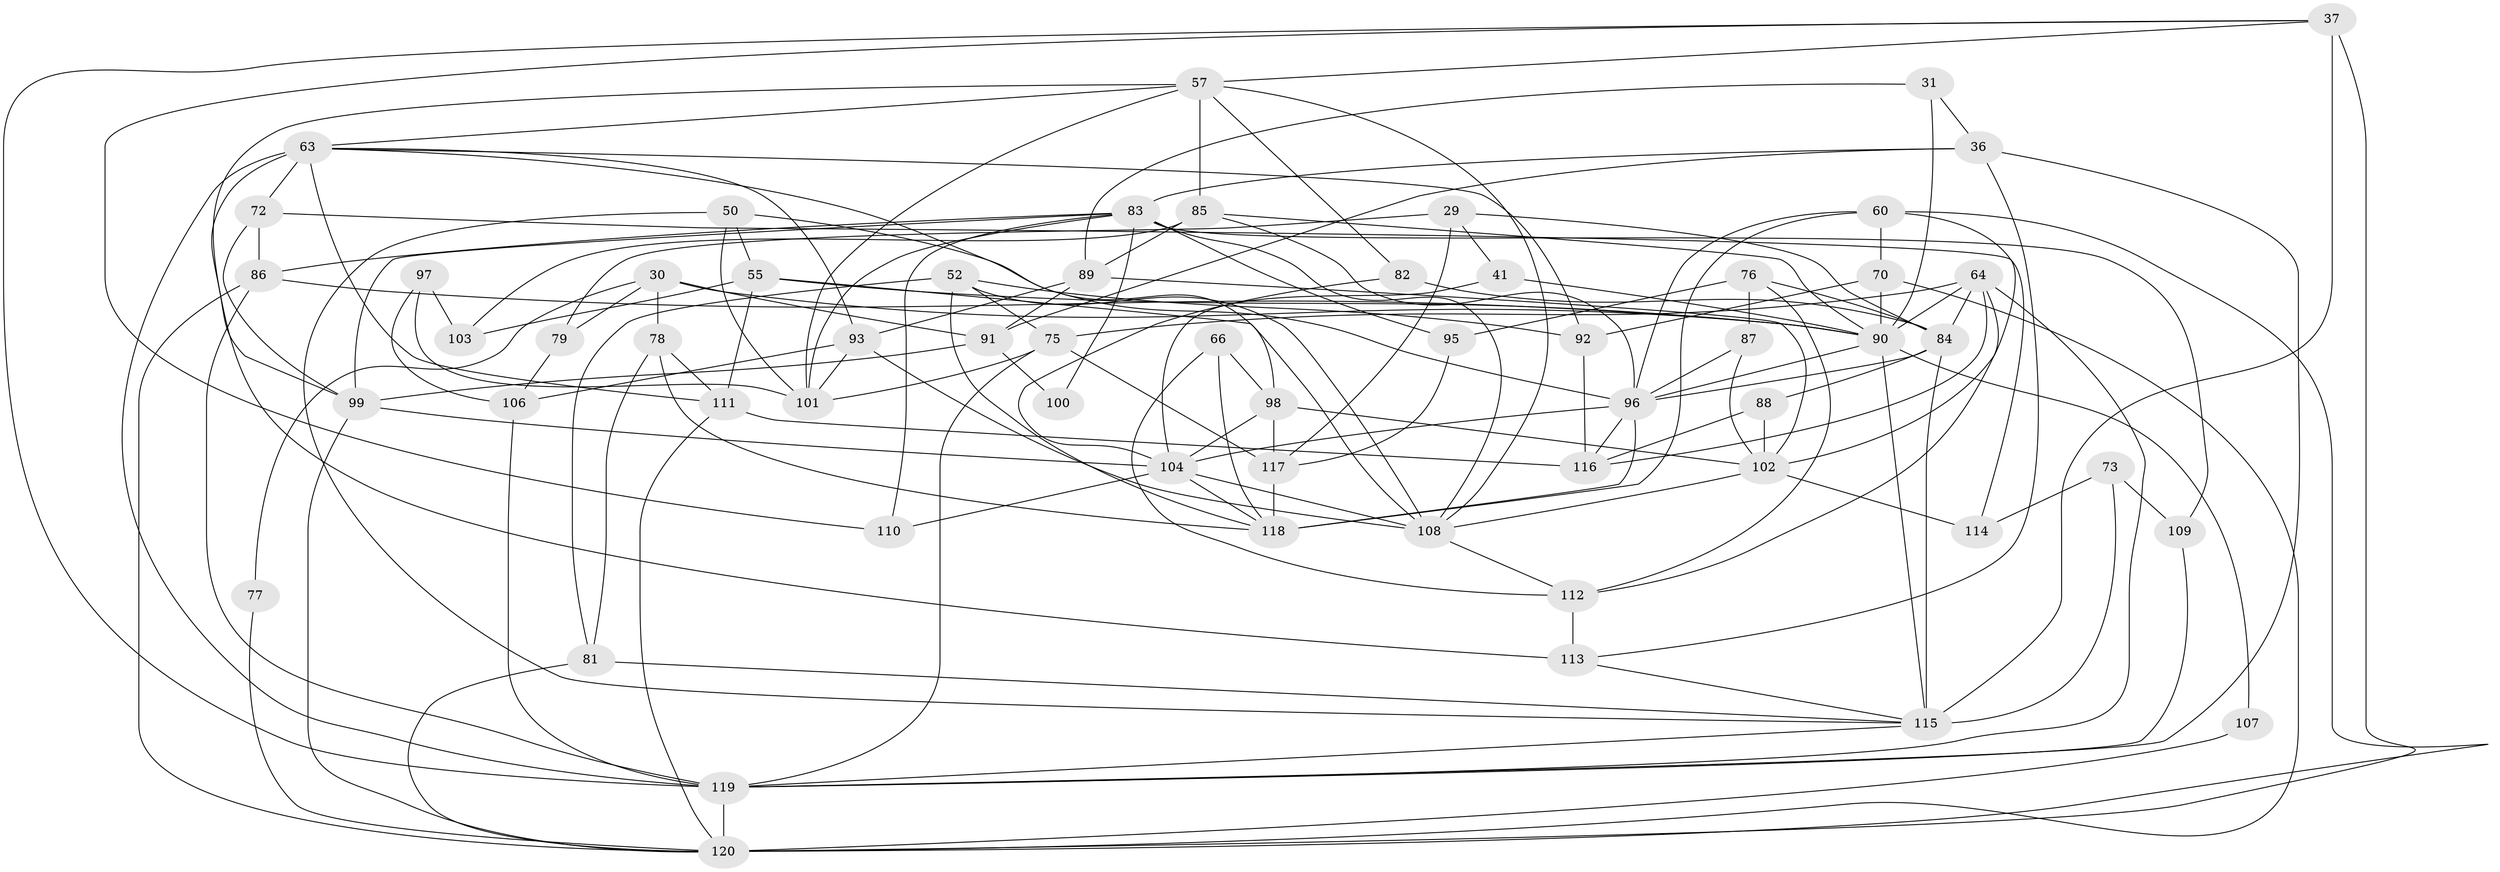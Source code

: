 // original degree distribution, {5: 0.175, 3: 0.30833333333333335, 2: 0.11666666666666667, 4: 0.24166666666666667, 7: 0.03333333333333333, 6: 0.11666666666666667, 8: 0.008333333333333333}
// Generated by graph-tools (version 1.1) at 2025/53/03/04/25 21:53:25]
// undirected, 60 vertices, 150 edges
graph export_dot {
graph [start="1"]
  node [color=gray90,style=filled];
  29 [super="+12"];
  30;
  31;
  36;
  37 [super="+23+34"];
  41;
  50 [super="+14"];
  52 [super="+10"];
  55 [super="+33"];
  57 [super="+2+6+27"];
  60;
  63 [super="+56"];
  64 [super="+17"];
  66;
  70 [super="+43"];
  72;
  73 [super="+22"];
  75;
  76;
  77;
  78;
  79;
  81;
  82;
  83 [super="+46+62"];
  84 [super="+28"];
  85;
  86 [super="+49"];
  87;
  88;
  89 [super="+5"];
  90 [super="+44+24"];
  91 [super="+67"];
  92;
  93 [super="+68"];
  95;
  96 [super="+19+74+80"];
  97;
  98;
  99 [super="+25"];
  100;
  101 [super="+39"];
  102 [super="+38"];
  103;
  104 [super="+9"];
  106;
  107;
  108 [super="+48"];
  109;
  110;
  111 [super="+58"];
  112;
  113 [super="+59+105"];
  114 [super="+71"];
  115 [super="+16+69"];
  116 [super="+21"];
  117 [super="+26"];
  118 [super="+61+53"];
  119 [super="+65+94"];
  120 [super="+32+42+47"];
  29 -- 41;
  29 -- 79 [weight=2];
  29 -- 84;
  29 -- 117;
  30 -- 78;
  30 -- 77;
  30 -- 79;
  30 -- 91;
  30 -- 90 [weight=2];
  31 -- 36;
  31 -- 89;
  31 -- 90;
  36 -- 83;
  36 -- 113;
  36 -- 91;
  36 -- 119;
  37 -- 119;
  37 -- 115 [weight=3];
  37 -- 120 [weight=2];
  37 -- 110;
  37 -- 57;
  41 -- 104;
  41 -- 90;
  50 -- 96;
  50 -- 115;
  50 -- 101;
  50 -- 55;
  52 -- 92;
  52 -- 108;
  52 -- 118;
  52 -- 81;
  52 -- 75;
  55 -- 108;
  55 -- 90;
  55 -- 103;
  55 -- 111;
  57 -- 101;
  57 -- 82;
  57 -- 108;
  57 -- 85 [weight=2];
  57 -- 99;
  57 -- 63;
  60 -- 70 [weight=2];
  60 -- 102;
  60 -- 120;
  60 -- 96;
  60 -- 118;
  63 -- 72 [weight=2];
  63 -- 92;
  63 -- 93 [weight=2];
  63 -- 98;
  63 -- 113 [weight=2];
  63 -- 111;
  63 -- 119;
  64 -- 75 [weight=2];
  64 -- 112;
  64 -- 116;
  64 -- 119;
  64 -- 84;
  64 -- 90;
  66 -- 112;
  66 -- 98;
  66 -- 118;
  70 -- 92;
  70 -- 120;
  70 -- 90;
  72 -- 114;
  72 -- 99;
  72 -- 86;
  73 -- 109;
  73 -- 115 [weight=2];
  73 -- 114;
  75 -- 101 [weight=2];
  75 -- 117;
  75 -- 119;
  76 -- 87;
  76 -- 112;
  76 -- 95;
  76 -- 84;
  77 -- 120;
  78 -- 81;
  78 -- 111;
  78 -- 118;
  79 -- 106;
  81 -- 115;
  81 -- 120;
  82 -- 104;
  82 -- 84;
  83 -- 100;
  83 -- 109;
  83 -- 110;
  83 -- 101;
  83 -- 99 [weight=2];
  83 -- 86;
  83 -- 108 [weight=2];
  83 -- 95;
  84 -- 96 [weight=3];
  84 -- 115 [weight=2];
  84 -- 88;
  85 -- 90 [weight=2];
  85 -- 89;
  85 -- 103;
  85 -- 96;
  86 -- 90;
  86 -- 120;
  86 -- 119;
  87 -- 102;
  87 -- 96;
  88 -- 116;
  88 -- 102;
  89 -- 93;
  89 -- 102;
  89 -- 91;
  90 -- 115;
  90 -- 107;
  90 -- 96 [weight=2];
  91 -- 99;
  91 -- 100;
  92 -- 116 [weight=2];
  93 -- 106 [weight=2];
  93 -- 101;
  93 -- 108;
  95 -- 117;
  96 -- 118 [weight=3];
  96 -- 116;
  96 -- 104;
  97 -- 106;
  97 -- 103;
  97 -- 101;
  98 -- 102;
  98 -- 104;
  98 -- 117;
  99 -- 104;
  99 -- 120;
  102 -- 108;
  102 -- 114;
  104 -- 108 [weight=2];
  104 -- 110;
  104 -- 118;
  106 -- 119 [weight=2];
  107 -- 120;
  108 -- 112;
  109 -- 119;
  111 -- 116;
  111 -- 120;
  112 -- 113;
  113 -- 115;
  115 -- 119;
  117 -- 118;
  119 -- 120;
}

